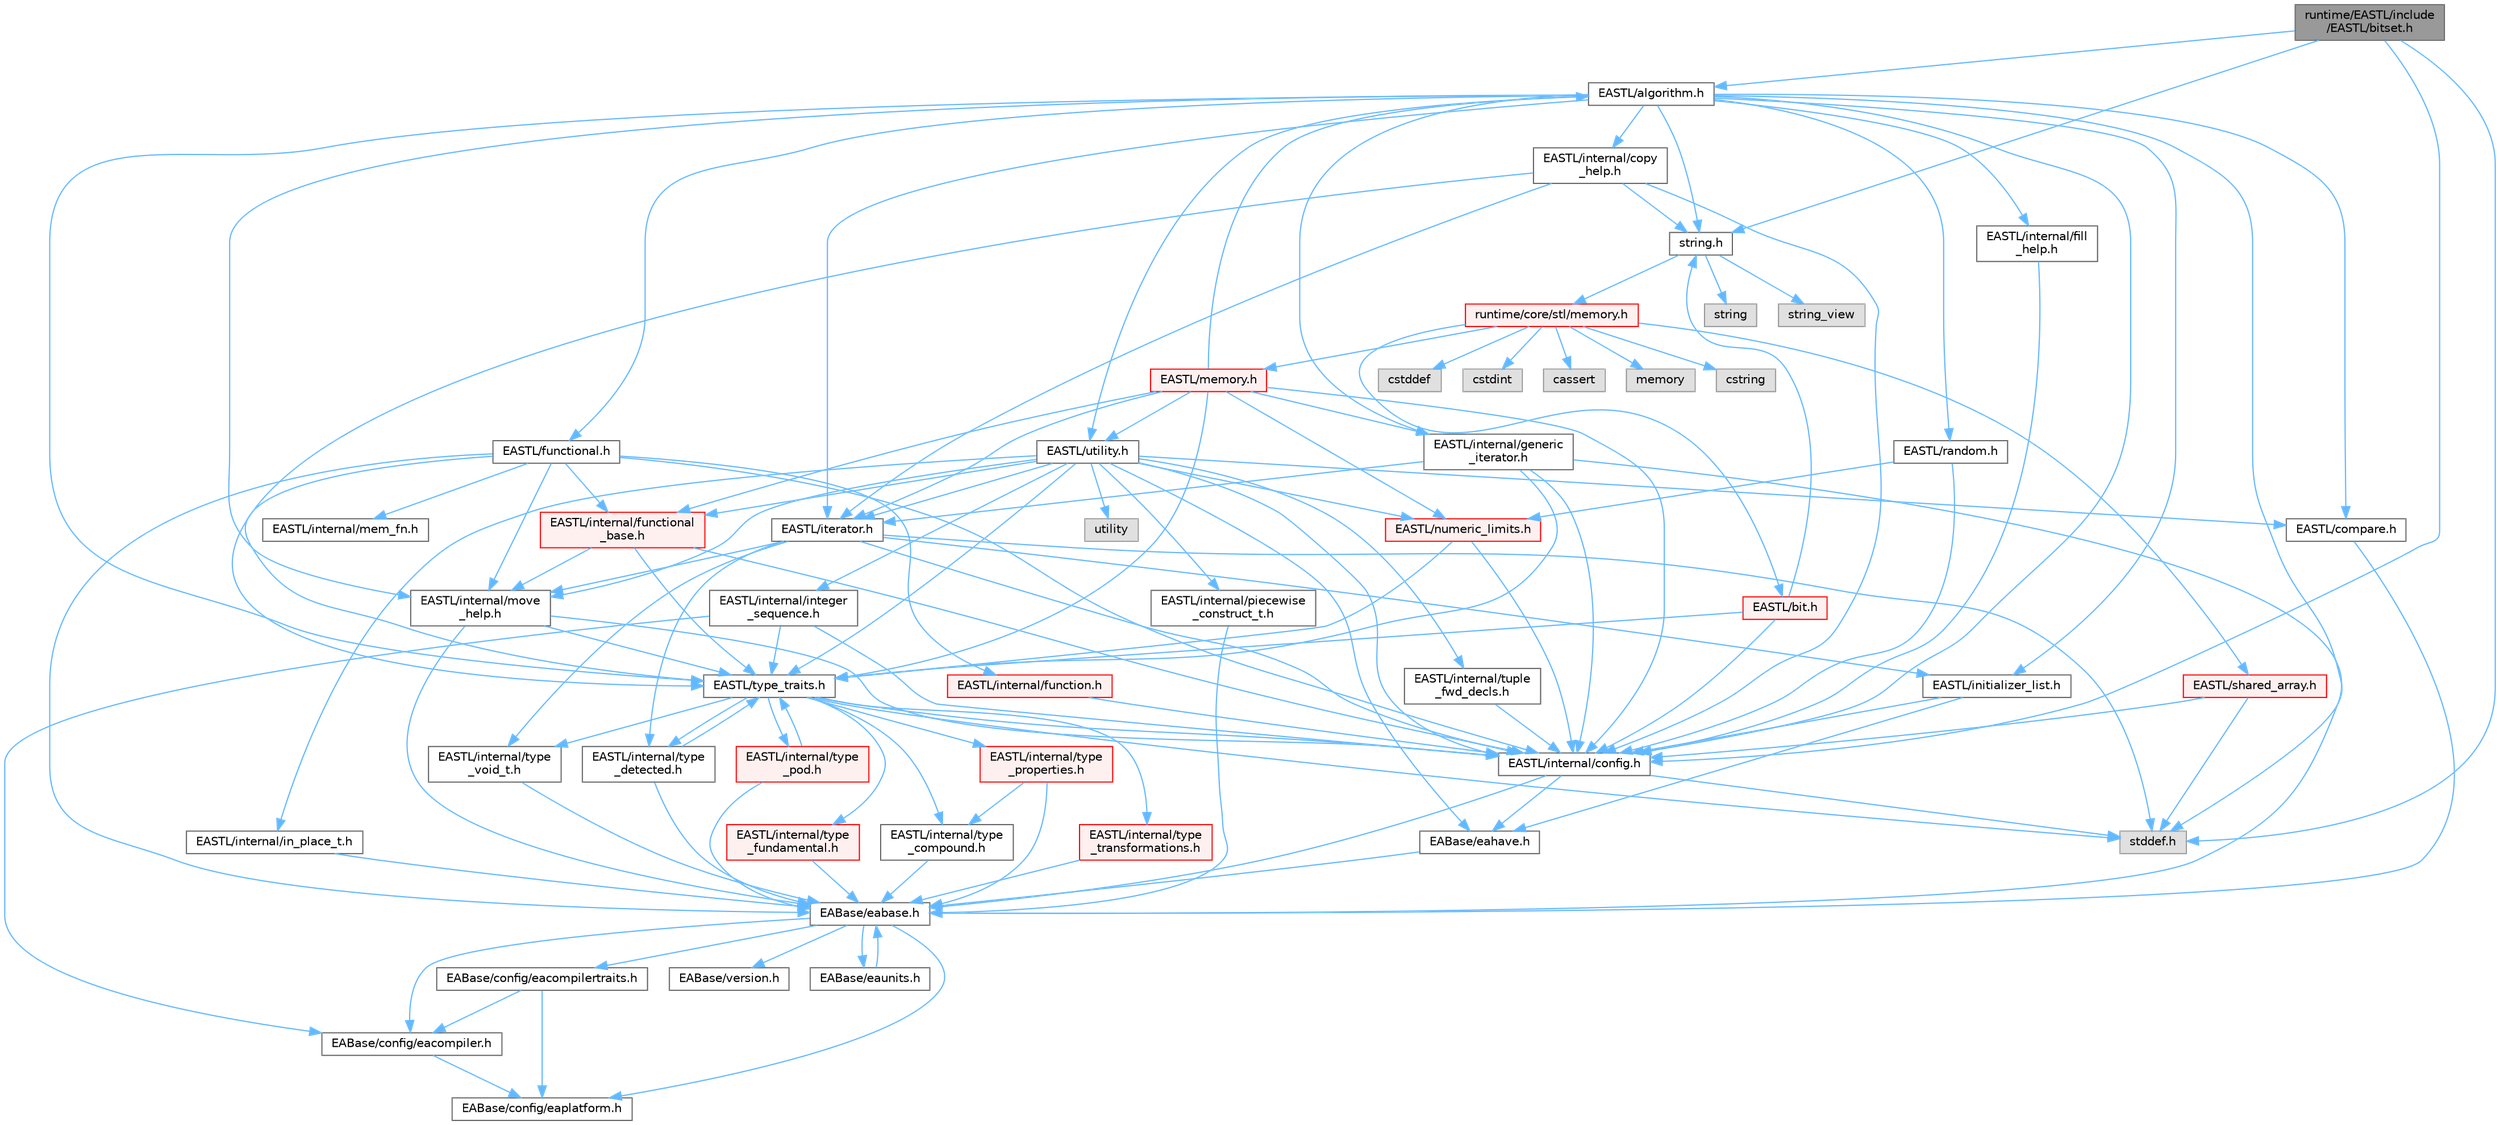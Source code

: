 digraph "runtime/EASTL/include/EASTL/bitset.h"
{
 // LATEX_PDF_SIZE
  bgcolor="transparent";
  edge [fontname=Helvetica,fontsize=10,labelfontname=Helvetica,labelfontsize=10];
  node [fontname=Helvetica,fontsize=10,shape=box,height=0.2,width=0.4];
  Node1 [id="Node000001",label="runtime/EASTL/include\l/EASTL/bitset.h",height=0.2,width=0.4,color="gray40", fillcolor="grey60", style="filled", fontcolor="black",tooltip=" "];
  Node1 -> Node2 [id="edge130_Node000001_Node000002",color="steelblue1",style="solid",tooltip=" "];
  Node2 [id="Node000002",label="EASTL/internal/config.h",height=0.2,width=0.4,color="grey40", fillcolor="white", style="filled",URL="$config_8h.html",tooltip=" "];
  Node2 -> Node3 [id="edge131_Node000002_Node000003",color="steelblue1",style="solid",tooltip=" "];
  Node3 [id="Node000003",label="EABase/eabase.h",height=0.2,width=0.4,color="grey40", fillcolor="white", style="filled",URL="$eabase_8h.html",tooltip=" "];
  Node3 -> Node4 [id="edge132_Node000003_Node000004",color="steelblue1",style="solid",tooltip=" "];
  Node4 [id="Node000004",label="EABase/config/eacompiler.h",height=0.2,width=0.4,color="grey40", fillcolor="white", style="filled",URL="$eacompiler_8h.html",tooltip=" "];
  Node4 -> Node5 [id="edge133_Node000004_Node000005",color="steelblue1",style="solid",tooltip=" "];
  Node5 [id="Node000005",label="EABase/config/eaplatform.h",height=0.2,width=0.4,color="grey40", fillcolor="white", style="filled",URL="$eaplatform_8h.html",tooltip=" "];
  Node3 -> Node6 [id="edge134_Node000003_Node000006",color="steelblue1",style="solid",tooltip=" "];
  Node6 [id="Node000006",label="EABase/config/eacompilertraits.h",height=0.2,width=0.4,color="grey40", fillcolor="white", style="filled",URL="$eacompilertraits_8h.html",tooltip=" "];
  Node6 -> Node5 [id="edge135_Node000006_Node000005",color="steelblue1",style="solid",tooltip=" "];
  Node6 -> Node4 [id="edge136_Node000006_Node000004",color="steelblue1",style="solid",tooltip=" "];
  Node3 -> Node5 [id="edge137_Node000003_Node000005",color="steelblue1",style="solid",tooltip=" "];
  Node3 -> Node7 [id="edge138_Node000003_Node000007",color="steelblue1",style="solid",tooltip=" "];
  Node7 [id="Node000007",label="EABase/version.h",height=0.2,width=0.4,color="grey40", fillcolor="white", style="filled",URL="$_e_a_s_t_l_2packages_2_e_a_base_2include_2_common_2_e_a_base_2version_8h.html",tooltip=" "];
  Node3 -> Node8 [id="edge139_Node000003_Node000008",color="steelblue1",style="solid",tooltip=" "];
  Node8 [id="Node000008",label="EABase/eaunits.h",height=0.2,width=0.4,color="grey40", fillcolor="white", style="filled",URL="$eaunits_8h.html",tooltip=" "];
  Node8 -> Node3 [id="edge140_Node000008_Node000003",color="steelblue1",style="solid",tooltip=" "];
  Node2 -> Node9 [id="edge141_Node000002_Node000009",color="steelblue1",style="solid",tooltip=" "];
  Node9 [id="Node000009",label="EABase/eahave.h",height=0.2,width=0.4,color="grey40", fillcolor="white", style="filled",URL="$eahave_8h.html",tooltip=" "];
  Node9 -> Node3 [id="edge142_Node000009_Node000003",color="steelblue1",style="solid",tooltip=" "];
  Node2 -> Node10 [id="edge143_Node000002_Node000010",color="steelblue1",style="solid",tooltip=" "];
  Node10 [id="Node000010",label="stddef.h",height=0.2,width=0.4,color="grey60", fillcolor="#E0E0E0", style="filled",tooltip=" "];
  Node1 -> Node11 [id="edge144_Node000001_Node000011",color="steelblue1",style="solid",tooltip=" "];
  Node11 [id="Node000011",label="EASTL/algorithm.h",height=0.2,width=0.4,color="grey40", fillcolor="white", style="filled",URL="$_e_a_s_t_l_2include_2_e_a_s_t_l_2algorithm_8h.html",tooltip=" "];
  Node11 -> Node2 [id="edge145_Node000011_Node000002",color="steelblue1",style="solid",tooltip=" "];
  Node11 -> Node12 [id="edge146_Node000011_Node000012",color="steelblue1",style="solid",tooltip=" "];
  Node12 [id="Node000012",label="EASTL/type_traits.h",height=0.2,width=0.4,color="grey40", fillcolor="white", style="filled",URL="$_e_a_s_t_l_2include_2_e_a_s_t_l_2type__traits_8h.html",tooltip=" "];
  Node12 -> Node2 [id="edge147_Node000012_Node000002",color="steelblue1",style="solid",tooltip=" "];
  Node12 -> Node10 [id="edge148_Node000012_Node000010",color="steelblue1",style="solid",tooltip=" "];
  Node12 -> Node13 [id="edge149_Node000012_Node000013",color="steelblue1",style="solid",tooltip=" "];
  Node13 [id="Node000013",label="EASTL/internal/type\l_fundamental.h",height=0.2,width=0.4,color="red", fillcolor="#FFF0F0", style="filled",URL="$type__fundamental_8h.html",tooltip=" "];
  Node13 -> Node3 [id="edge150_Node000013_Node000003",color="steelblue1",style="solid",tooltip=" "];
  Node12 -> Node15 [id="edge151_Node000012_Node000015",color="steelblue1",style="solid",tooltip=" "];
  Node15 [id="Node000015",label="EASTL/internal/type\l_transformations.h",height=0.2,width=0.4,color="red", fillcolor="#FFF0F0", style="filled",URL="$type__transformations_8h.html",tooltip=" "];
  Node15 -> Node3 [id="edge152_Node000015_Node000003",color="steelblue1",style="solid",tooltip=" "];
  Node12 -> Node17 [id="edge153_Node000012_Node000017",color="steelblue1",style="solid",tooltip=" "];
  Node17 [id="Node000017",label="EASTL/internal/type\l_void_t.h",height=0.2,width=0.4,color="grey40", fillcolor="white", style="filled",URL="$type__void__t_8h.html",tooltip=" "];
  Node17 -> Node3 [id="edge154_Node000017_Node000003",color="steelblue1",style="solid",tooltip=" "];
  Node12 -> Node18 [id="edge155_Node000012_Node000018",color="steelblue1",style="solid",tooltip=" "];
  Node18 [id="Node000018",label="EASTL/internal/type\l_properties.h",height=0.2,width=0.4,color="red", fillcolor="#FFF0F0", style="filled",URL="$type__properties_8h.html",tooltip=" "];
  Node18 -> Node3 [id="edge156_Node000018_Node000003",color="steelblue1",style="solid",tooltip=" "];
  Node18 -> Node19 [id="edge157_Node000018_Node000019",color="steelblue1",style="solid",tooltip=" "];
  Node19 [id="Node000019",label="EASTL/internal/type\l_compound.h",height=0.2,width=0.4,color="grey40", fillcolor="white", style="filled",URL="$type__compound_8h.html",tooltip=" "];
  Node19 -> Node3 [id="edge158_Node000019_Node000003",color="steelblue1",style="solid",tooltip=" "];
  Node12 -> Node19 [id="edge159_Node000012_Node000019",color="steelblue1",style="solid",tooltip=" "];
  Node12 -> Node20 [id="edge160_Node000012_Node000020",color="steelblue1",style="solid",tooltip=" "];
  Node20 [id="Node000020",label="EASTL/internal/type\l_pod.h",height=0.2,width=0.4,color="red", fillcolor="#FFF0F0", style="filled",URL="$type__pod_8h.html",tooltip=" "];
  Node20 -> Node3 [id="edge161_Node000020_Node000003",color="steelblue1",style="solid",tooltip=" "];
  Node20 -> Node12 [id="edge162_Node000020_Node000012",color="steelblue1",style="solid",tooltip=" "];
  Node12 -> Node21 [id="edge163_Node000012_Node000021",color="steelblue1",style="solid",tooltip=" "];
  Node21 [id="Node000021",label="EASTL/internal/type\l_detected.h",height=0.2,width=0.4,color="grey40", fillcolor="white", style="filled",URL="$type__detected_8h.html",tooltip=" "];
  Node21 -> Node3 [id="edge164_Node000021_Node000003",color="steelblue1",style="solid",tooltip=" "];
  Node21 -> Node12 [id="edge165_Node000021_Node000012",color="steelblue1",style="solid",tooltip=" "];
  Node11 -> Node22 [id="edge166_Node000011_Node000022",color="steelblue1",style="solid",tooltip=" "];
  Node22 [id="Node000022",label="EASTL/internal/move\l_help.h",height=0.2,width=0.4,color="grey40", fillcolor="white", style="filled",URL="$move__help_8h.html",tooltip=" "];
  Node22 -> Node3 [id="edge167_Node000022_Node000003",color="steelblue1",style="solid",tooltip=" "];
  Node22 -> Node2 [id="edge168_Node000022_Node000002",color="steelblue1",style="solid",tooltip=" "];
  Node22 -> Node12 [id="edge169_Node000022_Node000012",color="steelblue1",style="solid",tooltip=" "];
  Node11 -> Node23 [id="edge170_Node000011_Node000023",color="steelblue1",style="solid",tooltip=" "];
  Node23 [id="Node000023",label="EASTL/internal/copy\l_help.h",height=0.2,width=0.4,color="grey40", fillcolor="white", style="filled",URL="$copy__help_8h.html",tooltip=" "];
  Node23 -> Node2 [id="edge171_Node000023_Node000002",color="steelblue1",style="solid",tooltip=" "];
  Node23 -> Node12 [id="edge172_Node000023_Node000012",color="steelblue1",style="solid",tooltip=" "];
  Node23 -> Node24 [id="edge173_Node000023_Node000024",color="steelblue1",style="solid",tooltip=" "];
  Node24 [id="Node000024",label="EASTL/iterator.h",height=0.2,width=0.4,color="grey40", fillcolor="white", style="filled",URL="$_e_a_s_t_l_2include_2_e_a_s_t_l_2iterator_8h.html",tooltip=" "];
  Node24 -> Node2 [id="edge174_Node000024_Node000002",color="steelblue1",style="solid",tooltip=" "];
  Node24 -> Node22 [id="edge175_Node000024_Node000022",color="steelblue1",style="solid",tooltip=" "];
  Node24 -> Node21 [id="edge176_Node000024_Node000021",color="steelblue1",style="solid",tooltip=" "];
  Node24 -> Node17 [id="edge177_Node000024_Node000017",color="steelblue1",style="solid",tooltip=" "];
  Node24 -> Node25 [id="edge178_Node000024_Node000025",color="steelblue1",style="solid",tooltip=" "];
  Node25 [id="Node000025",label="EASTL/initializer_list.h",height=0.2,width=0.4,color="grey40", fillcolor="white", style="filled",URL="$initializer__list_8h.html",tooltip=" "];
  Node25 -> Node2 [id="edge179_Node000025_Node000002",color="steelblue1",style="solid",tooltip=" "];
  Node25 -> Node9 [id="edge180_Node000025_Node000009",color="steelblue1",style="solid",tooltip=" "];
  Node24 -> Node10 [id="edge181_Node000024_Node000010",color="steelblue1",style="solid",tooltip=" "];
  Node23 -> Node26 [id="edge182_Node000023_Node000026",color="steelblue1",style="solid",tooltip=" "];
  Node26 [id="Node000026",label="string.h",height=0.2,width=0.4,color="grey40", fillcolor="white", style="filled",URL="$string_8h.html",tooltip=" "];
  Node26 -> Node27 [id="edge183_Node000026_Node000027",color="steelblue1",style="solid",tooltip=" "];
  Node27 [id="Node000027",label="string",height=0.2,width=0.4,color="grey60", fillcolor="#E0E0E0", style="filled",tooltip=" "];
  Node26 -> Node28 [id="edge184_Node000026_Node000028",color="steelblue1",style="solid",tooltip=" "];
  Node28 [id="Node000028",label="string_view",height=0.2,width=0.4,color="grey60", fillcolor="#E0E0E0", style="filled",tooltip=" "];
  Node26 -> Node29 [id="edge185_Node000026_Node000029",color="steelblue1",style="solid",tooltip=" "];
  Node29 [id="Node000029",label="runtime/core/stl/memory.h",height=0.2,width=0.4,color="red", fillcolor="#FFF0F0", style="filled",URL="$core_2stl_2memory_8h.html",tooltip=" "];
  Node29 -> Node30 [id="edge186_Node000029_Node000030",color="steelblue1",style="solid",tooltip=" "];
  Node30 [id="Node000030",label="cstddef",height=0.2,width=0.4,color="grey60", fillcolor="#E0E0E0", style="filled",tooltip=" "];
  Node29 -> Node31 [id="edge187_Node000029_Node000031",color="steelblue1",style="solid",tooltip=" "];
  Node31 [id="Node000031",label="cstdint",height=0.2,width=0.4,color="grey60", fillcolor="#E0E0E0", style="filled",tooltip=" "];
  Node29 -> Node32 [id="edge188_Node000029_Node000032",color="steelblue1",style="solid",tooltip=" "];
  Node32 [id="Node000032",label="cassert",height=0.2,width=0.4,color="grey60", fillcolor="#E0E0E0", style="filled",tooltip=" "];
  Node29 -> Node33 [id="edge189_Node000029_Node000033",color="steelblue1",style="solid",tooltip=" "];
  Node33 [id="Node000033",label="memory",height=0.2,width=0.4,color="grey60", fillcolor="#E0E0E0", style="filled",tooltip=" "];
  Node29 -> Node34 [id="edge190_Node000029_Node000034",color="steelblue1",style="solid",tooltip=" "];
  Node34 [id="Node000034",label="cstring",height=0.2,width=0.4,color="grey60", fillcolor="#E0E0E0", style="filled",tooltip=" "];
  Node29 -> Node35 [id="edge191_Node000029_Node000035",color="steelblue1",style="solid",tooltip=" "];
  Node35 [id="Node000035",label="EASTL/bit.h",height=0.2,width=0.4,color="red", fillcolor="#FFF0F0", style="filled",URL="$bit_8h.html",tooltip=" "];
  Node35 -> Node2 [id="edge192_Node000035_Node000002",color="steelblue1",style="solid",tooltip=" "];
  Node35 -> Node12 [id="edge193_Node000035_Node000012",color="steelblue1",style="solid",tooltip=" "];
  Node35 -> Node26 [id="edge194_Node000035_Node000026",color="steelblue1",style="solid",tooltip=" "];
  Node29 -> Node37 [id="edge195_Node000029_Node000037",color="steelblue1",style="solid",tooltip=" "];
  Node37 [id="Node000037",label="EASTL/memory.h",height=0.2,width=0.4,color="red", fillcolor="#FFF0F0", style="filled",URL="$_e_a_s_t_l_2include_2_e_a_s_t_l_2memory_8h.html",tooltip=" "];
  Node37 -> Node2 [id="edge196_Node000037_Node000002",color="steelblue1",style="solid",tooltip=" "];
  Node37 -> Node38 [id="edge197_Node000037_Node000038",color="steelblue1",style="solid",tooltip=" "];
  Node38 [id="Node000038",label="EASTL/internal/generic\l_iterator.h",height=0.2,width=0.4,color="grey40", fillcolor="white", style="filled",URL="$generic__iterator_8h.html",tooltip=" "];
  Node38 -> Node3 [id="edge198_Node000038_Node000003",color="steelblue1",style="solid",tooltip=" "];
  Node38 -> Node2 [id="edge199_Node000038_Node000002",color="steelblue1",style="solid",tooltip=" "];
  Node38 -> Node24 [id="edge200_Node000038_Node000024",color="steelblue1",style="solid",tooltip=" "];
  Node38 -> Node12 [id="edge201_Node000038_Node000012",color="steelblue1",style="solid",tooltip=" "];
  Node37 -> Node40 [id="edge202_Node000037_Node000040",color="steelblue1",style="solid",tooltip=" "];
  Node40 [id="Node000040",label="EASTL/internal/functional\l_base.h",height=0.2,width=0.4,color="red", fillcolor="#FFF0F0", style="filled",URL="$functional__base_8h.html",tooltip=" "];
  Node40 -> Node2 [id="edge203_Node000040_Node000002",color="steelblue1",style="solid",tooltip=" "];
  Node40 -> Node22 [id="edge204_Node000040_Node000022",color="steelblue1",style="solid",tooltip=" "];
  Node40 -> Node12 [id="edge205_Node000040_Node000012",color="steelblue1",style="solid",tooltip=" "];
  Node37 -> Node11 [id="edge206_Node000037_Node000011",color="steelblue1",style="solid",tooltip=" "];
  Node37 -> Node12 [id="edge207_Node000037_Node000012",color="steelblue1",style="solid",tooltip=" "];
  Node37 -> Node24 [id="edge208_Node000037_Node000024",color="steelblue1",style="solid",tooltip=" "];
  Node37 -> Node43 [id="edge209_Node000037_Node000043",color="steelblue1",style="solid",tooltip=" "];
  Node43 [id="Node000043",label="EASTL/utility.h",height=0.2,width=0.4,color="grey40", fillcolor="white", style="filled",URL="$_e_a_s_t_l_2include_2_e_a_s_t_l_2utility_8h.html",tooltip=" "];
  Node43 -> Node2 [id="edge210_Node000043_Node000002",color="steelblue1",style="solid",tooltip=" "];
  Node43 -> Node12 [id="edge211_Node000043_Node000012",color="steelblue1",style="solid",tooltip=" "];
  Node43 -> Node24 [id="edge212_Node000043_Node000024",color="steelblue1",style="solid",tooltip=" "];
  Node43 -> Node44 [id="edge213_Node000043_Node000044",color="steelblue1",style="solid",tooltip=" "];
  Node44 [id="Node000044",label="EASTL/numeric_limits.h",height=0.2,width=0.4,color="red", fillcolor="#FFF0F0", style="filled",URL="$numeric__limits_8h.html",tooltip=" "];
  Node44 -> Node2 [id="edge214_Node000044_Node000002",color="steelblue1",style="solid",tooltip=" "];
  Node44 -> Node12 [id="edge215_Node000044_Node000012",color="steelblue1",style="solid",tooltip=" "];
  Node43 -> Node46 [id="edge216_Node000043_Node000046",color="steelblue1",style="solid",tooltip=" "];
  Node46 [id="Node000046",label="EASTL/compare.h",height=0.2,width=0.4,color="grey40", fillcolor="white", style="filled",URL="$compare_8h.html",tooltip=" "];
  Node46 -> Node3 [id="edge217_Node000046_Node000003",color="steelblue1",style="solid",tooltip=" "];
  Node43 -> Node40 [id="edge218_Node000043_Node000040",color="steelblue1",style="solid",tooltip=" "];
  Node43 -> Node22 [id="edge219_Node000043_Node000022",color="steelblue1",style="solid",tooltip=" "];
  Node43 -> Node9 [id="edge220_Node000043_Node000009",color="steelblue1",style="solid",tooltip=" "];
  Node43 -> Node47 [id="edge221_Node000043_Node000047",color="steelblue1",style="solid",tooltip=" "];
  Node47 [id="Node000047",label="EASTL/internal/integer\l_sequence.h",height=0.2,width=0.4,color="grey40", fillcolor="white", style="filled",URL="$integer__sequence_8h.html",tooltip=" "];
  Node47 -> Node4 [id="edge222_Node000047_Node000004",color="steelblue1",style="solid",tooltip=" "];
  Node47 -> Node2 [id="edge223_Node000047_Node000002",color="steelblue1",style="solid",tooltip=" "];
  Node47 -> Node12 [id="edge224_Node000047_Node000012",color="steelblue1",style="solid",tooltip=" "];
  Node43 -> Node48 [id="edge225_Node000043_Node000048",color="steelblue1",style="solid",tooltip=" "];
  Node48 [id="Node000048",label="EASTL/internal/tuple\l_fwd_decls.h",height=0.2,width=0.4,color="grey40", fillcolor="white", style="filled",URL="$tuple__fwd__decls_8h.html",tooltip=" "];
  Node48 -> Node2 [id="edge226_Node000048_Node000002",color="steelblue1",style="solid",tooltip=" "];
  Node43 -> Node49 [id="edge227_Node000043_Node000049",color="steelblue1",style="solid",tooltip=" "];
  Node49 [id="Node000049",label="EASTL/internal/in_place_t.h",height=0.2,width=0.4,color="grey40", fillcolor="white", style="filled",URL="$in__place__t_8h.html",tooltip=" "];
  Node49 -> Node3 [id="edge228_Node000049_Node000003",color="steelblue1",style="solid",tooltip=" "];
  Node43 -> Node50 [id="edge229_Node000043_Node000050",color="steelblue1",style="solid",tooltip=" "];
  Node50 [id="Node000050",label="EASTL/internal/piecewise\l_construct_t.h",height=0.2,width=0.4,color="grey40", fillcolor="white", style="filled",URL="$piecewise__construct__t_8h.html",tooltip=" "];
  Node50 -> Node3 [id="edge230_Node000050_Node000003",color="steelblue1",style="solid",tooltip=" "];
  Node43 -> Node51 [id="edge231_Node000043_Node000051",color="steelblue1",style="solid",tooltip=" "];
  Node51 [id="Node000051",label="utility",height=0.2,width=0.4,color="grey60", fillcolor="#E0E0E0", style="filled",tooltip=" "];
  Node37 -> Node44 [id="edge232_Node000037_Node000044",color="steelblue1",style="solid",tooltip=" "];
  Node29 -> Node53 [id="edge233_Node000029_Node000053",color="steelblue1",style="solid",tooltip=" "];
  Node53 [id="Node000053",label="EASTL/shared_array.h",height=0.2,width=0.4,color="red", fillcolor="#FFF0F0", style="filled",URL="$shared__array_8h.html",tooltip=" "];
  Node53 -> Node2 [id="edge234_Node000053_Node000002",color="steelblue1",style="solid",tooltip=" "];
  Node53 -> Node10 [id="edge235_Node000053_Node000010",color="steelblue1",style="solid",tooltip=" "];
  Node11 -> Node149 [id="edge236_Node000011_Node000149",color="steelblue1",style="solid",tooltip=" "];
  Node149 [id="Node000149",label="EASTL/internal/fill\l_help.h",height=0.2,width=0.4,color="grey40", fillcolor="white", style="filled",URL="$fill__help_8h.html",tooltip=" "];
  Node149 -> Node2 [id="edge237_Node000149_Node000002",color="steelblue1",style="solid",tooltip=" "];
  Node11 -> Node25 [id="edge238_Node000011_Node000025",color="steelblue1",style="solid",tooltip=" "];
  Node11 -> Node24 [id="edge239_Node000011_Node000024",color="steelblue1",style="solid",tooltip=" "];
  Node11 -> Node59 [id="edge240_Node000011_Node000059",color="steelblue1",style="solid",tooltip=" "];
  Node59 [id="Node000059",label="EASTL/functional.h",height=0.2,width=0.4,color="grey40", fillcolor="white", style="filled",URL="$_e_a_s_t_l_2include_2_e_a_s_t_l_2functional_8h.html",tooltip=" "];
  Node59 -> Node3 [id="edge241_Node000059_Node000003",color="steelblue1",style="solid",tooltip=" "];
  Node59 -> Node2 [id="edge242_Node000059_Node000002",color="steelblue1",style="solid",tooltip=" "];
  Node59 -> Node22 [id="edge243_Node000059_Node000022",color="steelblue1",style="solid",tooltip=" "];
  Node59 -> Node12 [id="edge244_Node000059_Node000012",color="steelblue1",style="solid",tooltip=" "];
  Node59 -> Node40 [id="edge245_Node000059_Node000040",color="steelblue1",style="solid",tooltip=" "];
  Node59 -> Node60 [id="edge246_Node000059_Node000060",color="steelblue1",style="solid",tooltip=" "];
  Node60 [id="Node000060",label="EASTL/internal/mem_fn.h",height=0.2,width=0.4,color="grey40", fillcolor="white", style="filled",URL="$mem__fn_8h.html",tooltip=" "];
  Node59 -> Node61 [id="edge247_Node000059_Node000061",color="steelblue1",style="solid",tooltip=" "];
  Node61 [id="Node000061",label="EASTL/internal/function.h",height=0.2,width=0.4,color="red", fillcolor="#FFF0F0", style="filled",URL="$_e_a_s_t_l_2include_2_e_a_s_t_l_2internal_2function_8h.html",tooltip=" "];
  Node61 -> Node2 [id="edge248_Node000061_Node000002",color="steelblue1",style="solid",tooltip=" "];
  Node11 -> Node43 [id="edge249_Node000011_Node000043",color="steelblue1",style="solid",tooltip=" "];
  Node11 -> Node38 [id="edge250_Node000011_Node000038",color="steelblue1",style="solid",tooltip=" "];
  Node11 -> Node150 [id="edge251_Node000011_Node000150",color="steelblue1",style="solid",tooltip=" "];
  Node150 [id="Node000150",label="EASTL/random.h",height=0.2,width=0.4,color="grey40", fillcolor="white", style="filled",URL="$random_8h.html",tooltip=" "];
  Node150 -> Node2 [id="edge252_Node000150_Node000002",color="steelblue1",style="solid",tooltip=" "];
  Node150 -> Node44 [id="edge253_Node000150_Node000044",color="steelblue1",style="solid",tooltip=" "];
  Node11 -> Node46 [id="edge254_Node000011_Node000046",color="steelblue1",style="solid",tooltip=" "];
  Node11 -> Node10 [id="edge255_Node000011_Node000010",color="steelblue1",style="solid",tooltip=" "];
  Node11 -> Node26 [id="edge256_Node000011_Node000026",color="steelblue1",style="solid",tooltip=" "];
  Node1 -> Node10 [id="edge257_Node000001_Node000010",color="steelblue1",style="solid",tooltip=" "];
  Node1 -> Node26 [id="edge258_Node000001_Node000026",color="steelblue1",style="solid",tooltip=" "];
}
